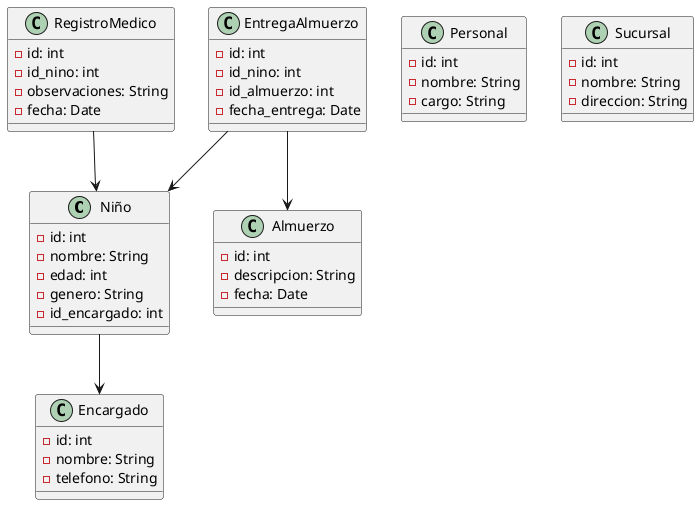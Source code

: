 @startuml

class Niño {
    - id: int
    - nombre: String
    - edad: int
    - genero: String
    - id_encargado: int
}

class Encargado {
    - id: int
    - nombre: String
    - telefono: String
}

class Personal {
    - id: int
    - nombre: String
    - cargo: String
}

class Sucursal {
    - id: int
    - nombre: String
    - direccion: String
}

class Almuerzo {
    - id: int
    - descripcion: String
    - fecha: Date
}

class EntregaAlmuerzo {
    - id: int
    - id_nino: int
    - id_almuerzo: int
    - fecha_entrega: Date
}

class RegistroMedico {
    - id: int
    - id_nino: int
    - observaciones: String
    - fecha: Date
}

Niño --> Encargado
EntregaAlmuerzo --> Niño
EntregaAlmuerzo --> Almuerzo
RegistroMedico --> Niño

@enduml


